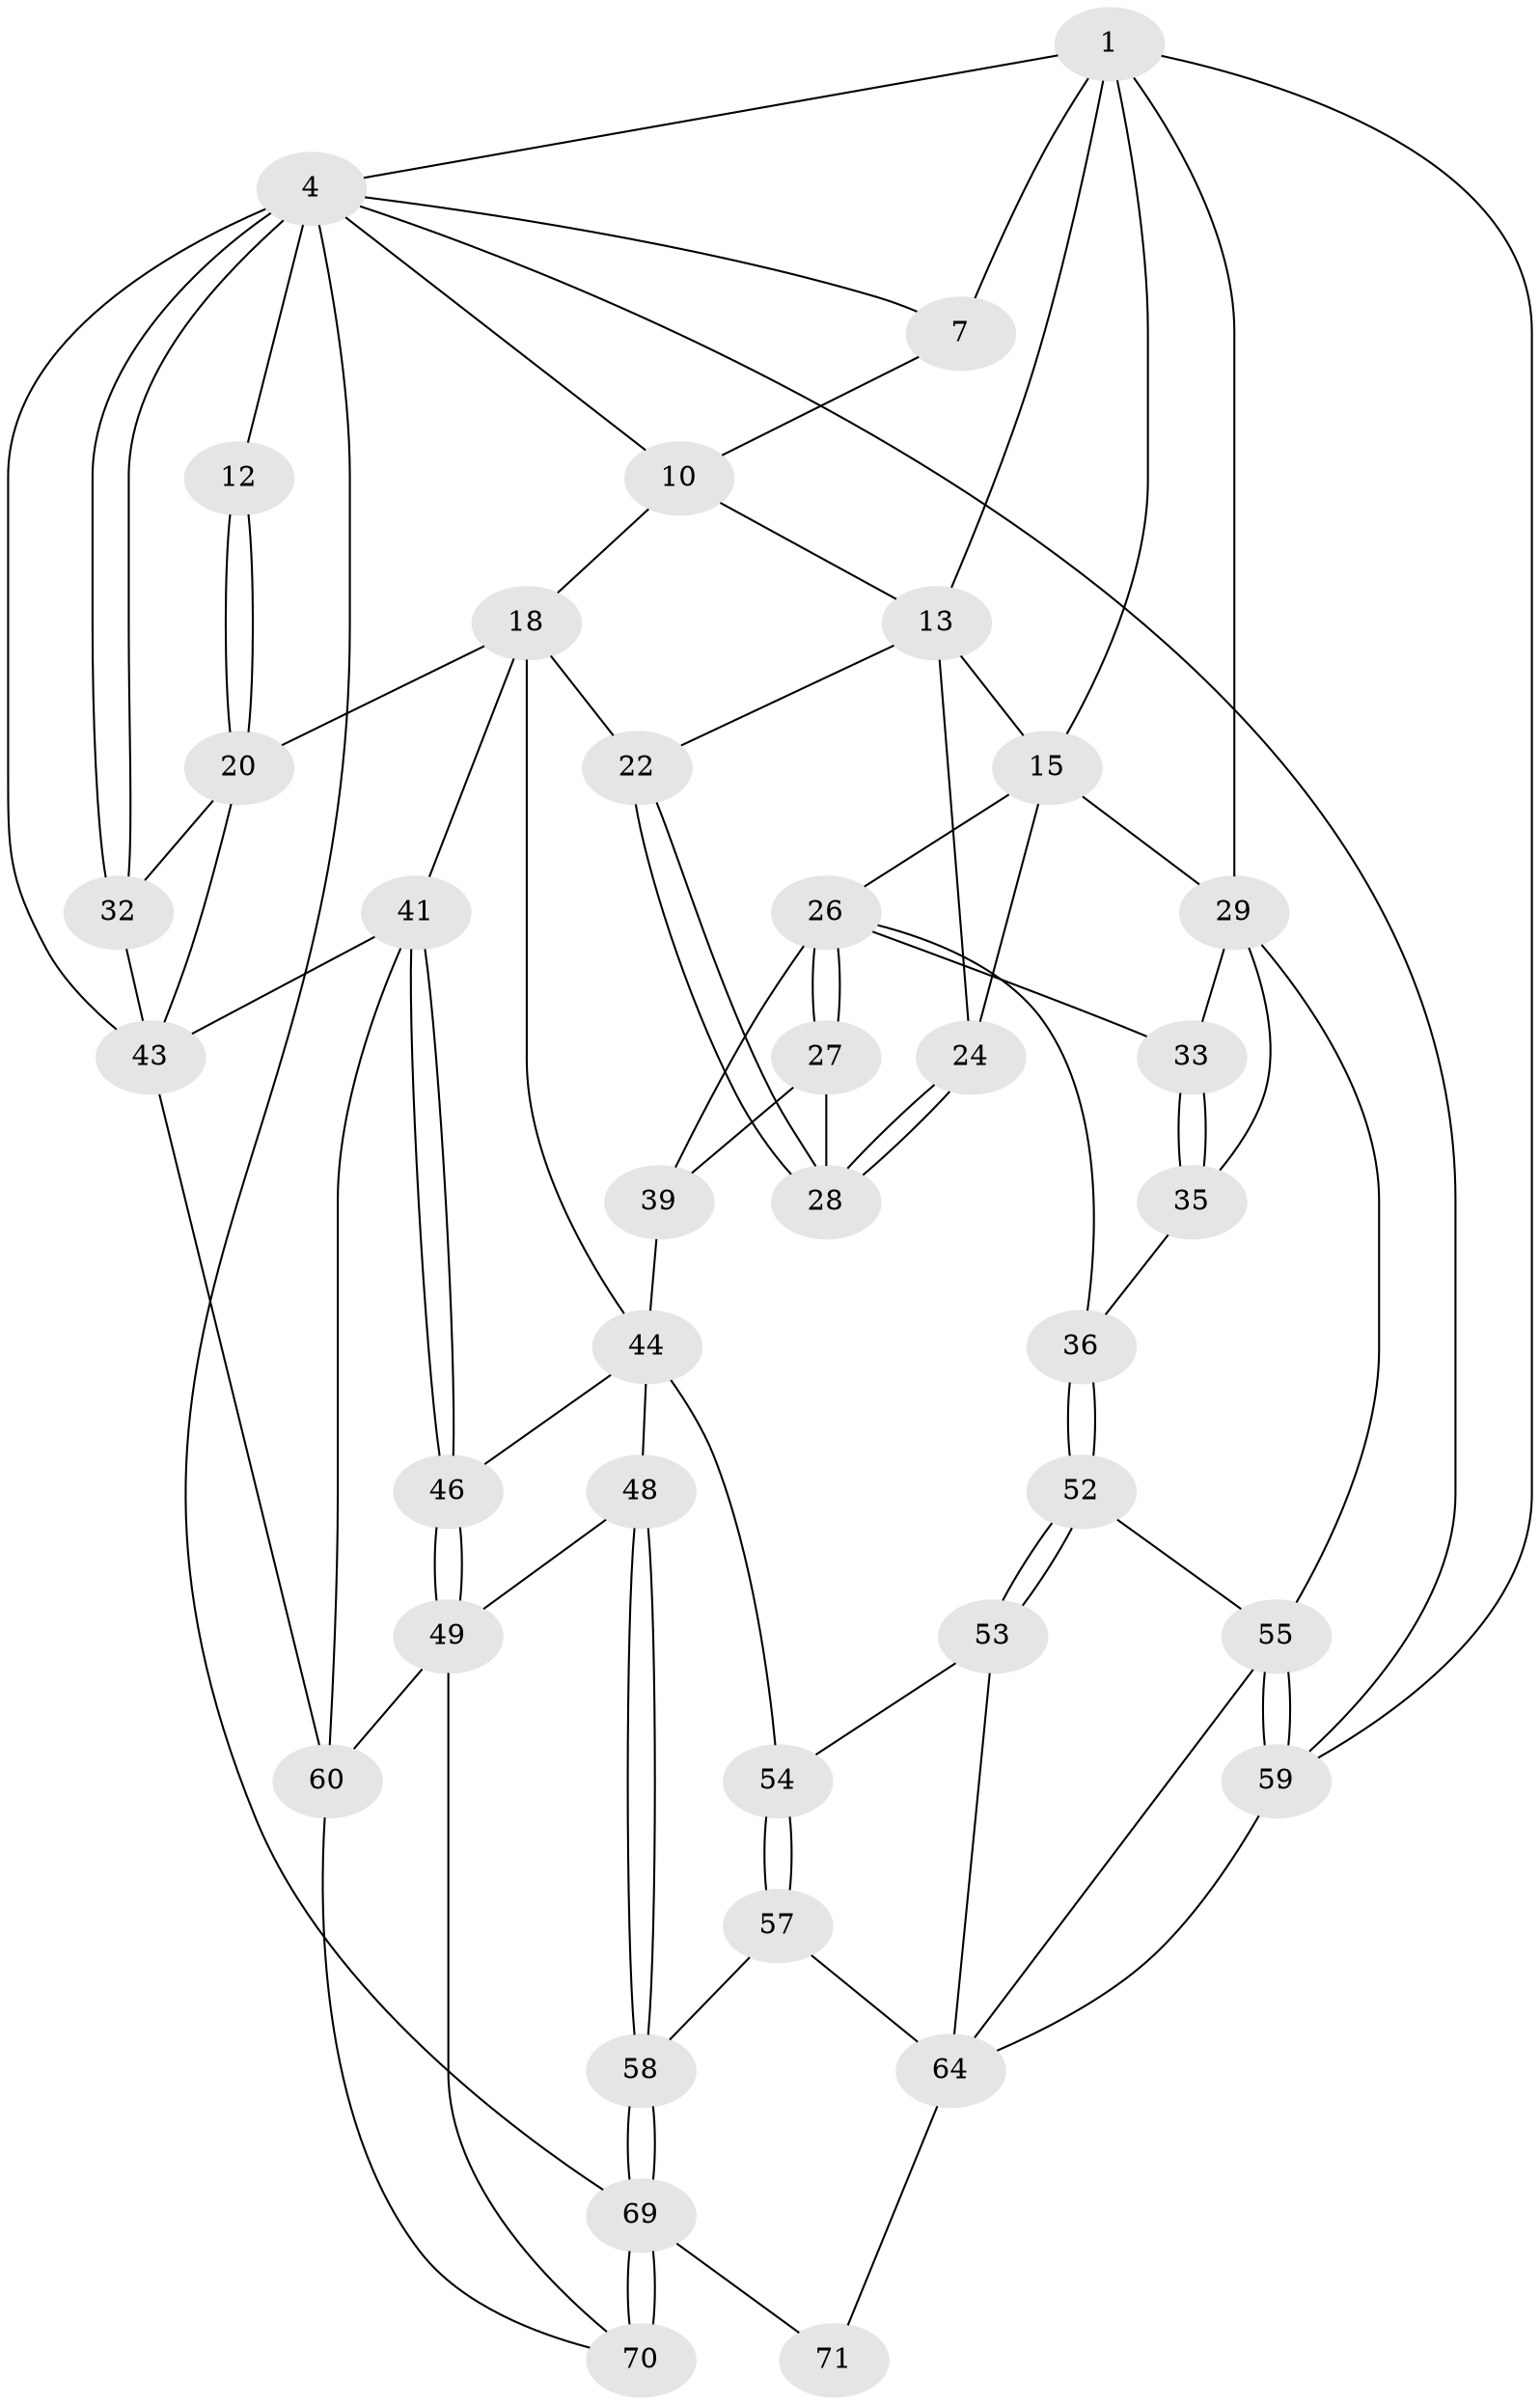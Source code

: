 // original degree distribution, {3: 0.02631578947368421, 5: 0.6052631578947368, 6: 0.17105263157894737, 4: 0.19736842105263158}
// Generated by graph-tools (version 1.1) at 2025/17/03/09/25 04:17:12]
// undirected, 38 vertices, 87 edges
graph export_dot {
graph [start="1"]
  node [color=gray90,style=filled];
  1 [pos="+0.5708204627547713+0",super="+8+2"];
  4 [pos="+0+0",super="+67+5"];
  7 [pos="+0.2651068215730275+0",super="+9"];
  10 [pos="+0.29279823193172083+0.09090501213840319",super="+14"];
  12 [pos="+0.10021238333986277+0.13422693321760717"];
  13 [pos="+0.42825081333527004+0.06673358591165181",super="+17"];
  15 [pos="+0.839663244941699+0",super="+16+25"];
  18 [pos="+0.3120675852892874+0.2539947780136104",super="+19+23"];
  20 [pos="+0.09641243917697642+0.2173714690767471",super="+31"];
  22 [pos="+0.3833954413073082+0.2747100165470428"];
  24 [pos="+0.6325231458505243+0.24680069704981863"];
  26 [pos="+0.7216648247760247+0.2798973173767869",super="+34"];
  27 [pos="+0.6695382010141899+0.30255868847241424"];
  28 [pos="+0.6412432155002401+0.27600157218260374"];
  29 [pos="+1+0.4228785057882953",super="+30+38"];
  32 [pos="+0+0.25485544477680283"];
  33 [pos="+0.8322088509078022+0.31378225697225853"];
  35 [pos="+0.85492169777804+0.46313430032010905"];
  36 [pos="+0.8134762415461386+0.47767214818736914"];
  39 [pos="+0.6719746891367667+0.44028977364711247",super="+40"];
  41 [pos="+0.1584315927543099+0.5422103054370446",super="+42"];
  43 [pos="+0.0877350319954092+0.5428983529076454",super="+51"];
  44 [pos="+0.47133157984446816+0.3782730400242711",super="+45+47"];
  46 [pos="+0.35249760673116975+0.619381581074357"];
  48 [pos="+0.42614825688653385+0.6525186236736666"];
  49 [pos="+0.38229728774858496+0.6458607880071535",super="+63"];
  52 [pos="+0.7839022551850503+0.6207250138083712"];
  53 [pos="+0.708186397022353+0.6590923057524096"];
  54 [pos="+0.6891101353845057+0.6505051853010213"];
  55 [pos="+1+0.5307551373875434",super="+56"];
  57 [pos="+0.5004299527973203+0.6902391642787765"];
  58 [pos="+0.4616167553161494+0.6881312202106314"];
  59 [pos="+1+1"];
  60 [pos="+0.11785055278792304+0.6588129252471151",super="+61"];
  64 [pos="+0.9098240634256252+0.9287105985548089",super="+65+68"];
  69 [pos="+0.479633161705768+0.9016915796427787",super="+72"];
  70 [pos="+0.242741218755491+0.8325843694146419",super="+74"];
  71 [pos="+0.5594445614094665+1",super="+73"];
  1 -- 13;
  1 -- 7;
  1 -- 4;
  1 -- 59;
  1 -- 29;
  1 -- 15;
  4 -- 32;
  4 -- 32;
  4 -- 59;
  4 -- 69;
  4 -- 43;
  4 -- 10;
  4 -- 12 [weight=2];
  4 -- 7;
  7 -- 10;
  10 -- 18;
  10 -- 13;
  12 -- 20;
  12 -- 20;
  13 -- 24;
  13 -- 22;
  13 -- 15;
  15 -- 24;
  15 -- 26;
  15 -- 29;
  18 -- 41;
  18 -- 20;
  18 -- 44;
  18 -- 22;
  20 -- 32;
  20 -- 43;
  22 -- 28;
  22 -- 28;
  24 -- 28;
  24 -- 28;
  26 -- 27;
  26 -- 27;
  26 -- 33;
  26 -- 36;
  26 -- 39;
  27 -- 28;
  27 -- 39;
  29 -- 33;
  29 -- 35;
  29 -- 55;
  32 -- 43;
  33 -- 35;
  33 -- 35;
  35 -- 36;
  36 -- 52;
  36 -- 52;
  39 -- 44 [weight=2];
  41 -- 46;
  41 -- 46;
  41 -- 43;
  41 -- 60;
  43 -- 60;
  44 -- 46;
  44 -- 48;
  44 -- 54;
  46 -- 49;
  46 -- 49;
  48 -- 49;
  48 -- 58;
  48 -- 58;
  49 -- 60;
  49 -- 70;
  52 -- 53;
  52 -- 53;
  52 -- 55;
  53 -- 54;
  53 -- 64;
  54 -- 57;
  54 -- 57;
  55 -- 59;
  55 -- 59;
  55 -- 64;
  57 -- 58;
  57 -- 64;
  58 -- 69;
  58 -- 69;
  59 -- 64;
  60 -- 70;
  64 -- 71 [weight=2];
  69 -- 70 [weight=2];
  69 -- 70;
  69 -- 71 [weight=2];
}
